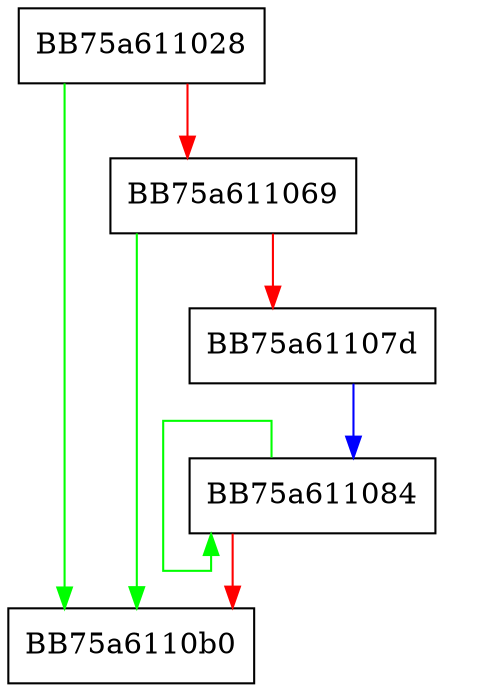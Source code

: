 digraph sqlite3KeyInfoFromExprList {
  node [shape="box"];
  graph [splines=ortho];
  BB75a611028 -> BB75a6110b0 [color="green"];
  BB75a611028 -> BB75a611069 [color="red"];
  BB75a611069 -> BB75a6110b0 [color="green"];
  BB75a611069 -> BB75a61107d [color="red"];
  BB75a61107d -> BB75a611084 [color="blue"];
  BB75a611084 -> BB75a611084 [color="green"];
  BB75a611084 -> BB75a6110b0 [color="red"];
}